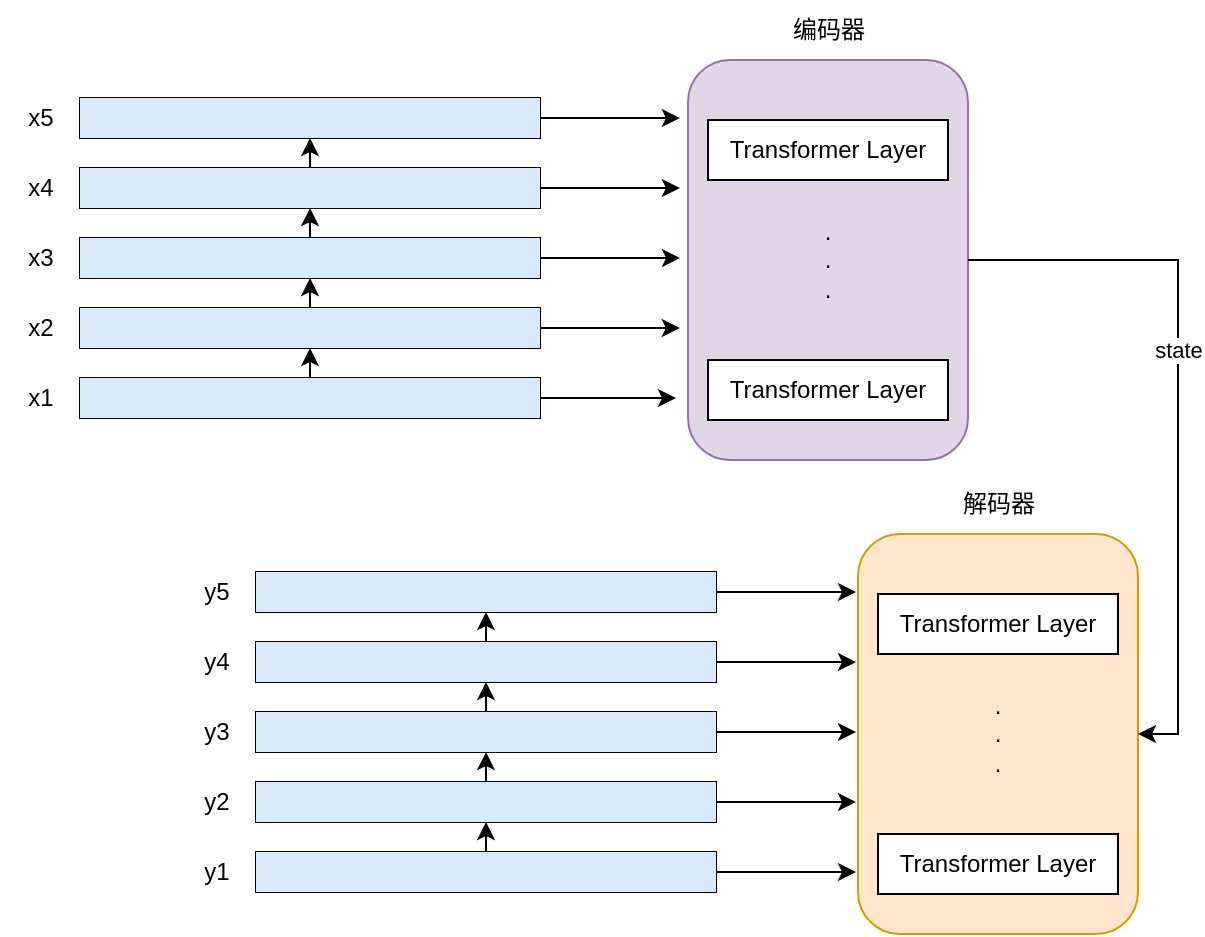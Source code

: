 <mxfile version="21.6.9" type="github">
  <diagram name="第 1 页" id="8RlSk1Tyo_QDvThtbTEH">
    <mxGraphModel dx="1379" dy="751" grid="1" gridSize="10" guides="1" tooltips="1" connect="1" arrows="1" fold="1" page="1" pageScale="1" pageWidth="827" pageHeight="1169" math="0" shadow="0">
      <root>
        <mxCell id="0" />
        <mxCell id="1" parent="0" />
        <mxCell id="6xhskzPP5MsPAM02uVho-1" value="" style="group" parent="1" vertex="1" connectable="0">
          <mxGeometry x="162" y="280" width="310" height="180" as="geometry" />
        </mxCell>
        <mxCell id="hXuhkghR_avalVpv93T1-261" value="" style="group" parent="6xhskzPP5MsPAM02uVho-1" vertex="1" connectable="0">
          <mxGeometry x="30" width="280" height="180" as="geometry" />
        </mxCell>
        <mxCell id="DDwUIjJJvKXzeer0RHnv-184" style="edgeStyle=orthogonalEdgeStyle;rounded=0;orthogonalLoop=1;jettySize=auto;html=1;exitX=1;exitY=0.5;exitDx=0;exitDy=0;" edge="1" parent="hXuhkghR_avalVpv93T1-261" source="hXuhkghR_avalVpv93T1-16">
          <mxGeometry relative="1" as="geometry">
            <mxPoint x="308" y="159" as="targetPoint" />
          </mxGeometry>
        </mxCell>
        <mxCell id="hXuhkghR_avalVpv93T1-16" value="" style="shape=table;startSize=0;container=1;collapsible=0;childLayout=tableLayout;" parent="hXuhkghR_avalVpv93T1-261" vertex="1">
          <mxGeometry x="10" y="149" width="230" height="20" as="geometry" />
        </mxCell>
        <mxCell id="hXuhkghR_avalVpv93T1-17" value="" style="shape=tableRow;horizontal=0;startSize=0;swimlaneHead=0;swimlaneBody=0;strokeColor=inherit;top=0;left=0;bottom=0;right=0;collapsible=0;dropTarget=0;fillColor=none;points=[[0,0.5],[1,0.5]];portConstraint=eastwest;" parent="hXuhkghR_avalVpv93T1-16" vertex="1">
          <mxGeometry width="230" height="20" as="geometry" />
        </mxCell>
        <mxCell id="hXuhkghR_avalVpv93T1-18" value="" style="shape=partialRectangle;html=1;whiteSpace=wrap;connectable=0;strokeColor=#6c8ebf;overflow=hidden;fillColor=#dae8fc;top=0;left=0;bottom=0;right=0;pointerEvents=1;" parent="hXuhkghR_avalVpv93T1-17" vertex="1">
          <mxGeometry width="19" height="20" as="geometry">
            <mxRectangle width="19" height="20" as="alternateBounds" />
          </mxGeometry>
        </mxCell>
        <mxCell id="hXuhkghR_avalVpv93T1-19" value="" style="shape=partialRectangle;html=1;whiteSpace=wrap;connectable=0;strokeColor=#6c8ebf;overflow=hidden;fillColor=#dae8fc;top=0;left=0;bottom=0;right=0;pointerEvents=1;" parent="hXuhkghR_avalVpv93T1-17" vertex="1">
          <mxGeometry x="19" width="19" height="20" as="geometry">
            <mxRectangle width="19" height="20" as="alternateBounds" />
          </mxGeometry>
        </mxCell>
        <mxCell id="hXuhkghR_avalVpv93T1-20" value="" style="shape=partialRectangle;html=1;whiteSpace=wrap;connectable=0;strokeColor=#6c8ebf;overflow=hidden;fillColor=#dae8fc;top=0;left=0;bottom=0;right=0;pointerEvents=1;" parent="hXuhkghR_avalVpv93T1-17" vertex="1">
          <mxGeometry x="38" width="20" height="20" as="geometry">
            <mxRectangle width="20" height="20" as="alternateBounds" />
          </mxGeometry>
        </mxCell>
        <mxCell id="hXuhkghR_avalVpv93T1-21" value="" style="shape=partialRectangle;html=1;whiteSpace=wrap;connectable=0;strokeColor=#6c8ebf;overflow=hidden;fillColor=#dae8fc;top=0;left=0;bottom=0;right=0;pointerEvents=1;" parent="hXuhkghR_avalVpv93T1-17" vertex="1">
          <mxGeometry x="58" width="19" height="20" as="geometry">
            <mxRectangle width="19" height="20" as="alternateBounds" />
          </mxGeometry>
        </mxCell>
        <mxCell id="hXuhkghR_avalVpv93T1-22" value="" style="shape=partialRectangle;html=1;whiteSpace=wrap;connectable=0;strokeColor=#6c8ebf;overflow=hidden;fillColor=#dae8fc;top=0;left=0;bottom=0;right=0;pointerEvents=1;" parent="hXuhkghR_avalVpv93T1-17" vertex="1">
          <mxGeometry x="77" width="19" height="20" as="geometry">
            <mxRectangle width="19" height="20" as="alternateBounds" />
          </mxGeometry>
        </mxCell>
        <mxCell id="hXuhkghR_avalVpv93T1-23" style="shape=partialRectangle;html=1;whiteSpace=wrap;connectable=0;strokeColor=#6c8ebf;overflow=hidden;fillColor=#dae8fc;top=0;left=0;bottom=0;right=0;pointerEvents=1;" parent="hXuhkghR_avalVpv93T1-17" vertex="1">
          <mxGeometry x="96" width="19" height="20" as="geometry">
            <mxRectangle width="19" height="20" as="alternateBounds" />
          </mxGeometry>
        </mxCell>
        <mxCell id="hXuhkghR_avalVpv93T1-24" style="shape=partialRectangle;html=1;whiteSpace=wrap;connectable=0;strokeColor=#6c8ebf;overflow=hidden;fillColor=#dae8fc;top=0;left=0;bottom=0;right=0;pointerEvents=1;" parent="hXuhkghR_avalVpv93T1-17" vertex="1">
          <mxGeometry x="115" width="18" height="20" as="geometry">
            <mxRectangle width="18" height="20" as="alternateBounds" />
          </mxGeometry>
        </mxCell>
        <mxCell id="hXuhkghR_avalVpv93T1-25" style="shape=partialRectangle;html=1;whiteSpace=wrap;connectable=0;strokeColor=#6c8ebf;overflow=hidden;fillColor=#dae8fc;top=0;left=0;bottom=0;right=0;pointerEvents=1;" parent="hXuhkghR_avalVpv93T1-17" vertex="1">
          <mxGeometry x="133" width="20" height="20" as="geometry">
            <mxRectangle width="20" height="20" as="alternateBounds" />
          </mxGeometry>
        </mxCell>
        <mxCell id="hXuhkghR_avalVpv93T1-26" style="shape=partialRectangle;html=1;whiteSpace=wrap;connectable=0;strokeColor=#6c8ebf;overflow=hidden;fillColor=#dae8fc;top=0;left=0;bottom=0;right=0;pointerEvents=1;" parent="hXuhkghR_avalVpv93T1-17" vertex="1">
          <mxGeometry x="153" width="20" height="20" as="geometry">
            <mxRectangle width="20" height="20" as="alternateBounds" />
          </mxGeometry>
        </mxCell>
        <mxCell id="hXuhkghR_avalVpv93T1-27" style="shape=partialRectangle;html=1;whiteSpace=wrap;connectable=0;strokeColor=#6c8ebf;overflow=hidden;fillColor=#dae8fc;top=0;left=0;bottom=0;right=0;pointerEvents=1;" parent="hXuhkghR_avalVpv93T1-17" vertex="1">
          <mxGeometry x="173" width="19" height="20" as="geometry">
            <mxRectangle width="19" height="20" as="alternateBounds" />
          </mxGeometry>
        </mxCell>
        <mxCell id="hXuhkghR_avalVpv93T1-28" style="shape=partialRectangle;html=1;whiteSpace=wrap;connectable=0;strokeColor=#6c8ebf;overflow=hidden;fillColor=#dae8fc;top=0;left=0;bottom=0;right=0;pointerEvents=1;" parent="hXuhkghR_avalVpv93T1-17" vertex="1">
          <mxGeometry x="192" width="19" height="20" as="geometry">
            <mxRectangle width="19" height="20" as="alternateBounds" />
          </mxGeometry>
        </mxCell>
        <mxCell id="hXuhkghR_avalVpv93T1-29" style="shape=partialRectangle;html=1;whiteSpace=wrap;connectable=0;strokeColor=#6c8ebf;overflow=hidden;fillColor=#dae8fc;top=0;left=0;bottom=0;right=0;pointerEvents=1;" parent="hXuhkghR_avalVpv93T1-17" vertex="1">
          <mxGeometry x="211" width="19" height="20" as="geometry">
            <mxRectangle width="19" height="20" as="alternateBounds" />
          </mxGeometry>
        </mxCell>
        <mxCell id="hXuhkghR_avalVpv93T1-33" value="" style="shape=table;startSize=0;container=1;collapsible=0;childLayout=tableLayout;" parent="hXuhkghR_avalVpv93T1-261" vertex="1">
          <mxGeometry x="10" y="114" width="230" height="20" as="geometry" />
        </mxCell>
        <mxCell id="hXuhkghR_avalVpv93T1-34" value="" style="shape=tableRow;horizontal=0;startSize=0;swimlaneHead=0;swimlaneBody=0;strokeColor=inherit;top=0;left=0;bottom=0;right=0;collapsible=0;dropTarget=0;fillColor=none;points=[[0,0.5],[1,0.5]];portConstraint=eastwest;" parent="hXuhkghR_avalVpv93T1-33" vertex="1">
          <mxGeometry width="230" height="20" as="geometry" />
        </mxCell>
        <mxCell id="hXuhkghR_avalVpv93T1-35" value="" style="shape=partialRectangle;html=1;whiteSpace=wrap;connectable=0;strokeColor=#6c8ebf;overflow=hidden;fillColor=#dae8fc;top=0;left=0;bottom=0;right=0;pointerEvents=1;" parent="hXuhkghR_avalVpv93T1-34" vertex="1">
          <mxGeometry width="19" height="20" as="geometry">
            <mxRectangle width="19" height="20" as="alternateBounds" />
          </mxGeometry>
        </mxCell>
        <mxCell id="hXuhkghR_avalVpv93T1-36" value="" style="shape=partialRectangle;html=1;whiteSpace=wrap;connectable=0;strokeColor=#6c8ebf;overflow=hidden;fillColor=#dae8fc;top=0;left=0;bottom=0;right=0;pointerEvents=1;" parent="hXuhkghR_avalVpv93T1-34" vertex="1">
          <mxGeometry x="19" width="19" height="20" as="geometry">
            <mxRectangle width="19" height="20" as="alternateBounds" />
          </mxGeometry>
        </mxCell>
        <mxCell id="hXuhkghR_avalVpv93T1-37" value="" style="shape=partialRectangle;html=1;whiteSpace=wrap;connectable=0;strokeColor=#6c8ebf;overflow=hidden;fillColor=#dae8fc;top=0;left=0;bottom=0;right=0;pointerEvents=1;" parent="hXuhkghR_avalVpv93T1-34" vertex="1">
          <mxGeometry x="38" width="20" height="20" as="geometry">
            <mxRectangle width="20" height="20" as="alternateBounds" />
          </mxGeometry>
        </mxCell>
        <mxCell id="hXuhkghR_avalVpv93T1-38" value="" style="shape=partialRectangle;html=1;whiteSpace=wrap;connectable=0;strokeColor=#6c8ebf;overflow=hidden;fillColor=#dae8fc;top=0;left=0;bottom=0;right=0;pointerEvents=1;" parent="hXuhkghR_avalVpv93T1-34" vertex="1">
          <mxGeometry x="58" width="19" height="20" as="geometry">
            <mxRectangle width="19" height="20" as="alternateBounds" />
          </mxGeometry>
        </mxCell>
        <mxCell id="hXuhkghR_avalVpv93T1-39" value="" style="shape=partialRectangle;html=1;whiteSpace=wrap;connectable=0;strokeColor=#6c8ebf;overflow=hidden;fillColor=#dae8fc;top=0;left=0;bottom=0;right=0;pointerEvents=1;" parent="hXuhkghR_avalVpv93T1-34" vertex="1">
          <mxGeometry x="77" width="19" height="20" as="geometry">
            <mxRectangle width="19" height="20" as="alternateBounds" />
          </mxGeometry>
        </mxCell>
        <mxCell id="hXuhkghR_avalVpv93T1-40" style="shape=partialRectangle;html=1;whiteSpace=wrap;connectable=0;strokeColor=#6c8ebf;overflow=hidden;fillColor=#dae8fc;top=0;left=0;bottom=0;right=0;pointerEvents=1;" parent="hXuhkghR_avalVpv93T1-34" vertex="1">
          <mxGeometry x="96" width="19" height="20" as="geometry">
            <mxRectangle width="19" height="20" as="alternateBounds" />
          </mxGeometry>
        </mxCell>
        <mxCell id="hXuhkghR_avalVpv93T1-41" style="shape=partialRectangle;html=1;whiteSpace=wrap;connectable=0;strokeColor=#6c8ebf;overflow=hidden;fillColor=#dae8fc;top=0;left=0;bottom=0;right=0;pointerEvents=1;" parent="hXuhkghR_avalVpv93T1-34" vertex="1">
          <mxGeometry x="115" width="18" height="20" as="geometry">
            <mxRectangle width="18" height="20" as="alternateBounds" />
          </mxGeometry>
        </mxCell>
        <mxCell id="hXuhkghR_avalVpv93T1-42" style="shape=partialRectangle;html=1;whiteSpace=wrap;connectable=0;strokeColor=#6c8ebf;overflow=hidden;fillColor=#dae8fc;top=0;left=0;bottom=0;right=0;pointerEvents=1;" parent="hXuhkghR_avalVpv93T1-34" vertex="1">
          <mxGeometry x="133" width="20" height="20" as="geometry">
            <mxRectangle width="20" height="20" as="alternateBounds" />
          </mxGeometry>
        </mxCell>
        <mxCell id="hXuhkghR_avalVpv93T1-43" style="shape=partialRectangle;html=1;whiteSpace=wrap;connectable=0;strokeColor=#6c8ebf;overflow=hidden;fillColor=#dae8fc;top=0;left=0;bottom=0;right=0;pointerEvents=1;" parent="hXuhkghR_avalVpv93T1-34" vertex="1">
          <mxGeometry x="153" width="20" height="20" as="geometry">
            <mxRectangle width="20" height="20" as="alternateBounds" />
          </mxGeometry>
        </mxCell>
        <mxCell id="hXuhkghR_avalVpv93T1-44" style="shape=partialRectangle;html=1;whiteSpace=wrap;connectable=0;strokeColor=#6c8ebf;overflow=hidden;fillColor=#dae8fc;top=0;left=0;bottom=0;right=0;pointerEvents=1;" parent="hXuhkghR_avalVpv93T1-34" vertex="1">
          <mxGeometry x="173" width="19" height="20" as="geometry">
            <mxRectangle width="19" height="20" as="alternateBounds" />
          </mxGeometry>
        </mxCell>
        <mxCell id="hXuhkghR_avalVpv93T1-45" style="shape=partialRectangle;html=1;whiteSpace=wrap;connectable=0;strokeColor=#6c8ebf;overflow=hidden;fillColor=#dae8fc;top=0;left=0;bottom=0;right=0;pointerEvents=1;" parent="hXuhkghR_avalVpv93T1-34" vertex="1">
          <mxGeometry x="192" width="19" height="20" as="geometry">
            <mxRectangle width="19" height="20" as="alternateBounds" />
          </mxGeometry>
        </mxCell>
        <mxCell id="hXuhkghR_avalVpv93T1-46" style="shape=partialRectangle;html=1;whiteSpace=wrap;connectable=0;strokeColor=#6c8ebf;overflow=hidden;fillColor=#dae8fc;top=0;left=0;bottom=0;right=0;pointerEvents=1;" parent="hXuhkghR_avalVpv93T1-34" vertex="1">
          <mxGeometry x="211" width="19" height="20" as="geometry">
            <mxRectangle width="19" height="20" as="alternateBounds" />
          </mxGeometry>
        </mxCell>
        <mxCell id="hXuhkghR_avalVpv93T1-48" style="edgeStyle=orthogonalEdgeStyle;rounded=0;orthogonalLoop=1;jettySize=auto;html=1;exitX=0.5;exitY=0;exitDx=0;exitDy=0;entryX=0.5;entryY=1;entryDx=0;entryDy=0;" parent="hXuhkghR_avalVpv93T1-261" source="hXuhkghR_avalVpv93T1-16" target="hXuhkghR_avalVpv93T1-33" edge="1">
          <mxGeometry relative="1" as="geometry" />
        </mxCell>
        <mxCell id="DDwUIjJJvKXzeer0RHnv-6" style="edgeStyle=orthogonalEdgeStyle;rounded=0;orthogonalLoop=1;jettySize=auto;html=1;exitX=1;exitY=0.5;exitDx=0;exitDy=0;" edge="1" parent="hXuhkghR_avalVpv93T1-261" source="hXuhkghR_avalVpv93T1-50">
          <mxGeometry relative="1" as="geometry">
            <mxPoint x="310" y="89" as="targetPoint" />
          </mxGeometry>
        </mxCell>
        <mxCell id="hXuhkghR_avalVpv93T1-50" value="" style="shape=table;startSize=0;container=1;collapsible=0;childLayout=tableLayout;" parent="hXuhkghR_avalVpv93T1-261" vertex="1">
          <mxGeometry x="10" y="79" width="230" height="20" as="geometry" />
        </mxCell>
        <mxCell id="hXuhkghR_avalVpv93T1-51" value="" style="shape=tableRow;horizontal=0;startSize=0;swimlaneHead=0;swimlaneBody=0;strokeColor=inherit;top=0;left=0;bottom=0;right=0;collapsible=0;dropTarget=0;fillColor=none;points=[[0,0.5],[1,0.5]];portConstraint=eastwest;" parent="hXuhkghR_avalVpv93T1-50" vertex="1">
          <mxGeometry width="230" height="20" as="geometry" />
        </mxCell>
        <mxCell id="hXuhkghR_avalVpv93T1-52" value="" style="shape=partialRectangle;html=1;whiteSpace=wrap;connectable=0;strokeColor=#6c8ebf;overflow=hidden;fillColor=#dae8fc;top=0;left=0;bottom=0;right=0;pointerEvents=1;" parent="hXuhkghR_avalVpv93T1-51" vertex="1">
          <mxGeometry width="19" height="20" as="geometry">
            <mxRectangle width="19" height="20" as="alternateBounds" />
          </mxGeometry>
        </mxCell>
        <mxCell id="hXuhkghR_avalVpv93T1-53" value="" style="shape=partialRectangle;html=1;whiteSpace=wrap;connectable=0;strokeColor=#6c8ebf;overflow=hidden;fillColor=#dae8fc;top=0;left=0;bottom=0;right=0;pointerEvents=1;" parent="hXuhkghR_avalVpv93T1-51" vertex="1">
          <mxGeometry x="19" width="19" height="20" as="geometry">
            <mxRectangle width="19" height="20" as="alternateBounds" />
          </mxGeometry>
        </mxCell>
        <mxCell id="hXuhkghR_avalVpv93T1-54" value="" style="shape=partialRectangle;html=1;whiteSpace=wrap;connectable=0;strokeColor=#6c8ebf;overflow=hidden;fillColor=#dae8fc;top=0;left=0;bottom=0;right=0;pointerEvents=1;" parent="hXuhkghR_avalVpv93T1-51" vertex="1">
          <mxGeometry x="38" width="20" height="20" as="geometry">
            <mxRectangle width="20" height="20" as="alternateBounds" />
          </mxGeometry>
        </mxCell>
        <mxCell id="hXuhkghR_avalVpv93T1-55" value="" style="shape=partialRectangle;html=1;whiteSpace=wrap;connectable=0;strokeColor=#6c8ebf;overflow=hidden;fillColor=#dae8fc;top=0;left=0;bottom=0;right=0;pointerEvents=1;" parent="hXuhkghR_avalVpv93T1-51" vertex="1">
          <mxGeometry x="58" width="19" height="20" as="geometry">
            <mxRectangle width="19" height="20" as="alternateBounds" />
          </mxGeometry>
        </mxCell>
        <mxCell id="hXuhkghR_avalVpv93T1-56" value="" style="shape=partialRectangle;html=1;whiteSpace=wrap;connectable=0;strokeColor=#6c8ebf;overflow=hidden;fillColor=#dae8fc;top=0;left=0;bottom=0;right=0;pointerEvents=1;" parent="hXuhkghR_avalVpv93T1-51" vertex="1">
          <mxGeometry x="77" width="19" height="20" as="geometry">
            <mxRectangle width="19" height="20" as="alternateBounds" />
          </mxGeometry>
        </mxCell>
        <mxCell id="hXuhkghR_avalVpv93T1-57" style="shape=partialRectangle;html=1;whiteSpace=wrap;connectable=0;strokeColor=#6c8ebf;overflow=hidden;fillColor=#dae8fc;top=0;left=0;bottom=0;right=0;pointerEvents=1;" parent="hXuhkghR_avalVpv93T1-51" vertex="1">
          <mxGeometry x="96" width="19" height="20" as="geometry">
            <mxRectangle width="19" height="20" as="alternateBounds" />
          </mxGeometry>
        </mxCell>
        <mxCell id="hXuhkghR_avalVpv93T1-58" style="shape=partialRectangle;html=1;whiteSpace=wrap;connectable=0;strokeColor=#6c8ebf;overflow=hidden;fillColor=#dae8fc;top=0;left=0;bottom=0;right=0;pointerEvents=1;" parent="hXuhkghR_avalVpv93T1-51" vertex="1">
          <mxGeometry x="115" width="18" height="20" as="geometry">
            <mxRectangle width="18" height="20" as="alternateBounds" />
          </mxGeometry>
        </mxCell>
        <mxCell id="hXuhkghR_avalVpv93T1-59" style="shape=partialRectangle;html=1;whiteSpace=wrap;connectable=0;strokeColor=#6c8ebf;overflow=hidden;fillColor=#dae8fc;top=0;left=0;bottom=0;right=0;pointerEvents=1;" parent="hXuhkghR_avalVpv93T1-51" vertex="1">
          <mxGeometry x="133" width="20" height="20" as="geometry">
            <mxRectangle width="20" height="20" as="alternateBounds" />
          </mxGeometry>
        </mxCell>
        <mxCell id="hXuhkghR_avalVpv93T1-60" style="shape=partialRectangle;html=1;whiteSpace=wrap;connectable=0;strokeColor=#6c8ebf;overflow=hidden;fillColor=#dae8fc;top=0;left=0;bottom=0;right=0;pointerEvents=1;" parent="hXuhkghR_avalVpv93T1-51" vertex="1">
          <mxGeometry x="153" width="20" height="20" as="geometry">
            <mxRectangle width="20" height="20" as="alternateBounds" />
          </mxGeometry>
        </mxCell>
        <mxCell id="hXuhkghR_avalVpv93T1-61" style="shape=partialRectangle;html=1;whiteSpace=wrap;connectable=0;strokeColor=#6c8ebf;overflow=hidden;fillColor=#dae8fc;top=0;left=0;bottom=0;right=0;pointerEvents=1;" parent="hXuhkghR_avalVpv93T1-51" vertex="1">
          <mxGeometry x="173" width="19" height="20" as="geometry">
            <mxRectangle width="19" height="20" as="alternateBounds" />
          </mxGeometry>
        </mxCell>
        <mxCell id="hXuhkghR_avalVpv93T1-62" style="shape=partialRectangle;html=1;whiteSpace=wrap;connectable=0;strokeColor=#6c8ebf;overflow=hidden;fillColor=#dae8fc;top=0;left=0;bottom=0;right=0;pointerEvents=1;" parent="hXuhkghR_avalVpv93T1-51" vertex="1">
          <mxGeometry x="192" width="19" height="20" as="geometry">
            <mxRectangle width="19" height="20" as="alternateBounds" />
          </mxGeometry>
        </mxCell>
        <mxCell id="hXuhkghR_avalVpv93T1-63" style="shape=partialRectangle;html=1;whiteSpace=wrap;connectable=0;strokeColor=#6c8ebf;overflow=hidden;fillColor=#dae8fc;top=0;left=0;bottom=0;right=0;pointerEvents=1;" parent="hXuhkghR_avalVpv93T1-51" vertex="1">
          <mxGeometry x="211" width="19" height="20" as="geometry">
            <mxRectangle width="19" height="20" as="alternateBounds" />
          </mxGeometry>
        </mxCell>
        <mxCell id="hXuhkghR_avalVpv93T1-80" style="edgeStyle=orthogonalEdgeStyle;rounded=0;orthogonalLoop=1;jettySize=auto;html=1;exitX=0.5;exitY=0;exitDx=0;exitDy=0;entryX=0.5;entryY=1;entryDx=0;entryDy=0;" parent="hXuhkghR_avalVpv93T1-261" source="hXuhkghR_avalVpv93T1-33" target="hXuhkghR_avalVpv93T1-50" edge="1">
          <mxGeometry relative="1" as="geometry" />
        </mxCell>
        <mxCell id="hXuhkghR_avalVpv93T1-65" value="" style="shape=table;startSize=0;container=1;collapsible=0;childLayout=tableLayout;" parent="hXuhkghR_avalVpv93T1-261" vertex="1">
          <mxGeometry x="10" y="44" width="230" height="20" as="geometry" />
        </mxCell>
        <mxCell id="hXuhkghR_avalVpv93T1-66" value="" style="shape=tableRow;horizontal=0;startSize=0;swimlaneHead=0;swimlaneBody=0;strokeColor=inherit;top=0;left=0;bottom=0;right=0;collapsible=0;dropTarget=0;fillColor=none;points=[[0,0.5],[1,0.5]];portConstraint=eastwest;" parent="hXuhkghR_avalVpv93T1-65" vertex="1">
          <mxGeometry width="230" height="20" as="geometry" />
        </mxCell>
        <mxCell id="hXuhkghR_avalVpv93T1-67" value="" style="shape=partialRectangle;html=1;whiteSpace=wrap;connectable=0;strokeColor=#6c8ebf;overflow=hidden;fillColor=#dae8fc;top=0;left=0;bottom=0;right=0;pointerEvents=1;" parent="hXuhkghR_avalVpv93T1-66" vertex="1">
          <mxGeometry width="19" height="20" as="geometry">
            <mxRectangle width="19" height="20" as="alternateBounds" />
          </mxGeometry>
        </mxCell>
        <mxCell id="hXuhkghR_avalVpv93T1-68" value="" style="shape=partialRectangle;html=1;whiteSpace=wrap;connectable=0;strokeColor=#6c8ebf;overflow=hidden;fillColor=#dae8fc;top=0;left=0;bottom=0;right=0;pointerEvents=1;" parent="hXuhkghR_avalVpv93T1-66" vertex="1">
          <mxGeometry x="19" width="19" height="20" as="geometry">
            <mxRectangle width="19" height="20" as="alternateBounds" />
          </mxGeometry>
        </mxCell>
        <mxCell id="hXuhkghR_avalVpv93T1-69" value="" style="shape=partialRectangle;html=1;whiteSpace=wrap;connectable=0;strokeColor=#6c8ebf;overflow=hidden;fillColor=#dae8fc;top=0;left=0;bottom=0;right=0;pointerEvents=1;" parent="hXuhkghR_avalVpv93T1-66" vertex="1">
          <mxGeometry x="38" width="20" height="20" as="geometry">
            <mxRectangle width="20" height="20" as="alternateBounds" />
          </mxGeometry>
        </mxCell>
        <mxCell id="hXuhkghR_avalVpv93T1-70" value="" style="shape=partialRectangle;html=1;whiteSpace=wrap;connectable=0;strokeColor=#6c8ebf;overflow=hidden;fillColor=#dae8fc;top=0;left=0;bottom=0;right=0;pointerEvents=1;" parent="hXuhkghR_avalVpv93T1-66" vertex="1">
          <mxGeometry x="58" width="19" height="20" as="geometry">
            <mxRectangle width="19" height="20" as="alternateBounds" />
          </mxGeometry>
        </mxCell>
        <mxCell id="hXuhkghR_avalVpv93T1-71" value="" style="shape=partialRectangle;html=1;whiteSpace=wrap;connectable=0;strokeColor=#6c8ebf;overflow=hidden;fillColor=#dae8fc;top=0;left=0;bottom=0;right=0;pointerEvents=1;" parent="hXuhkghR_avalVpv93T1-66" vertex="1">
          <mxGeometry x="77" width="19" height="20" as="geometry">
            <mxRectangle width="19" height="20" as="alternateBounds" />
          </mxGeometry>
        </mxCell>
        <mxCell id="hXuhkghR_avalVpv93T1-72" style="shape=partialRectangle;html=1;whiteSpace=wrap;connectable=0;strokeColor=#6c8ebf;overflow=hidden;fillColor=#dae8fc;top=0;left=0;bottom=0;right=0;pointerEvents=1;" parent="hXuhkghR_avalVpv93T1-66" vertex="1">
          <mxGeometry x="96" width="19" height="20" as="geometry">
            <mxRectangle width="19" height="20" as="alternateBounds" />
          </mxGeometry>
        </mxCell>
        <mxCell id="hXuhkghR_avalVpv93T1-73" style="shape=partialRectangle;html=1;whiteSpace=wrap;connectable=0;strokeColor=#6c8ebf;overflow=hidden;fillColor=#dae8fc;top=0;left=0;bottom=0;right=0;pointerEvents=1;" parent="hXuhkghR_avalVpv93T1-66" vertex="1">
          <mxGeometry x="115" width="18" height="20" as="geometry">
            <mxRectangle width="18" height="20" as="alternateBounds" />
          </mxGeometry>
        </mxCell>
        <mxCell id="hXuhkghR_avalVpv93T1-74" style="shape=partialRectangle;html=1;whiteSpace=wrap;connectable=0;strokeColor=#6c8ebf;overflow=hidden;fillColor=#dae8fc;top=0;left=0;bottom=0;right=0;pointerEvents=1;" parent="hXuhkghR_avalVpv93T1-66" vertex="1">
          <mxGeometry x="133" width="20" height="20" as="geometry">
            <mxRectangle width="20" height="20" as="alternateBounds" />
          </mxGeometry>
        </mxCell>
        <mxCell id="hXuhkghR_avalVpv93T1-75" style="shape=partialRectangle;html=1;whiteSpace=wrap;connectable=0;strokeColor=#6c8ebf;overflow=hidden;fillColor=#dae8fc;top=0;left=0;bottom=0;right=0;pointerEvents=1;" parent="hXuhkghR_avalVpv93T1-66" vertex="1">
          <mxGeometry x="153" width="20" height="20" as="geometry">
            <mxRectangle width="20" height="20" as="alternateBounds" />
          </mxGeometry>
        </mxCell>
        <mxCell id="hXuhkghR_avalVpv93T1-76" style="shape=partialRectangle;html=1;whiteSpace=wrap;connectable=0;strokeColor=#6c8ebf;overflow=hidden;fillColor=#dae8fc;top=0;left=0;bottom=0;right=0;pointerEvents=1;" parent="hXuhkghR_avalVpv93T1-66" vertex="1">
          <mxGeometry x="173" width="19" height="20" as="geometry">
            <mxRectangle width="19" height="20" as="alternateBounds" />
          </mxGeometry>
        </mxCell>
        <mxCell id="hXuhkghR_avalVpv93T1-77" style="shape=partialRectangle;html=1;whiteSpace=wrap;connectable=0;strokeColor=#6c8ebf;overflow=hidden;fillColor=#dae8fc;top=0;left=0;bottom=0;right=0;pointerEvents=1;" parent="hXuhkghR_avalVpv93T1-66" vertex="1">
          <mxGeometry x="192" width="19" height="20" as="geometry">
            <mxRectangle width="19" height="20" as="alternateBounds" />
          </mxGeometry>
        </mxCell>
        <mxCell id="hXuhkghR_avalVpv93T1-78" style="shape=partialRectangle;html=1;whiteSpace=wrap;connectable=0;strokeColor=#6c8ebf;overflow=hidden;fillColor=#dae8fc;top=0;left=0;bottom=0;right=0;pointerEvents=1;" parent="hXuhkghR_avalVpv93T1-66" vertex="1">
          <mxGeometry x="211" width="19" height="20" as="geometry">
            <mxRectangle width="19" height="20" as="alternateBounds" />
          </mxGeometry>
        </mxCell>
        <mxCell id="hXuhkghR_avalVpv93T1-49" style="edgeStyle=orthogonalEdgeStyle;rounded=0;orthogonalLoop=1;jettySize=auto;html=1;exitX=0.5;exitY=0;exitDx=0;exitDy=0;entryX=0.5;entryY=1;entryDx=0;entryDy=0;" parent="hXuhkghR_avalVpv93T1-261" source="hXuhkghR_avalVpv93T1-50" target="hXuhkghR_avalVpv93T1-65" edge="1">
          <mxGeometry relative="1" as="geometry" />
        </mxCell>
        <mxCell id="hXuhkghR_avalVpv93T1-81" value="" style="shape=table;startSize=0;container=1;collapsible=0;childLayout=tableLayout;" parent="hXuhkghR_avalVpv93T1-261" vertex="1">
          <mxGeometry x="10" y="9" width="230" height="20" as="geometry" />
        </mxCell>
        <mxCell id="hXuhkghR_avalVpv93T1-82" value="" style="shape=tableRow;horizontal=0;startSize=0;swimlaneHead=0;swimlaneBody=0;strokeColor=inherit;top=0;left=0;bottom=0;right=0;collapsible=0;dropTarget=0;fillColor=none;points=[[0,0.5],[1,0.5]];portConstraint=eastwest;" parent="hXuhkghR_avalVpv93T1-81" vertex="1">
          <mxGeometry width="230" height="20" as="geometry" />
        </mxCell>
        <mxCell id="hXuhkghR_avalVpv93T1-83" value="" style="shape=partialRectangle;html=1;whiteSpace=wrap;connectable=0;strokeColor=#6c8ebf;overflow=hidden;fillColor=#dae8fc;top=0;left=0;bottom=0;right=0;pointerEvents=1;" parent="hXuhkghR_avalVpv93T1-82" vertex="1">
          <mxGeometry width="19" height="20" as="geometry">
            <mxRectangle width="19" height="20" as="alternateBounds" />
          </mxGeometry>
        </mxCell>
        <mxCell id="hXuhkghR_avalVpv93T1-84" value="" style="shape=partialRectangle;html=1;whiteSpace=wrap;connectable=0;strokeColor=#6c8ebf;overflow=hidden;fillColor=#dae8fc;top=0;left=0;bottom=0;right=0;pointerEvents=1;" parent="hXuhkghR_avalVpv93T1-82" vertex="1">
          <mxGeometry x="19" width="19" height="20" as="geometry">
            <mxRectangle width="19" height="20" as="alternateBounds" />
          </mxGeometry>
        </mxCell>
        <mxCell id="hXuhkghR_avalVpv93T1-85" value="" style="shape=partialRectangle;html=1;whiteSpace=wrap;connectable=0;strokeColor=#6c8ebf;overflow=hidden;fillColor=#dae8fc;top=0;left=0;bottom=0;right=0;pointerEvents=1;" parent="hXuhkghR_avalVpv93T1-82" vertex="1">
          <mxGeometry x="38" width="20" height="20" as="geometry">
            <mxRectangle width="20" height="20" as="alternateBounds" />
          </mxGeometry>
        </mxCell>
        <mxCell id="hXuhkghR_avalVpv93T1-86" value="" style="shape=partialRectangle;html=1;whiteSpace=wrap;connectable=0;strokeColor=#6c8ebf;overflow=hidden;fillColor=#dae8fc;top=0;left=0;bottom=0;right=0;pointerEvents=1;" parent="hXuhkghR_avalVpv93T1-82" vertex="1">
          <mxGeometry x="58" width="19" height="20" as="geometry">
            <mxRectangle width="19" height="20" as="alternateBounds" />
          </mxGeometry>
        </mxCell>
        <mxCell id="hXuhkghR_avalVpv93T1-87" value="" style="shape=partialRectangle;html=1;whiteSpace=wrap;connectable=0;strokeColor=#6c8ebf;overflow=hidden;fillColor=#dae8fc;top=0;left=0;bottom=0;right=0;pointerEvents=1;" parent="hXuhkghR_avalVpv93T1-82" vertex="1">
          <mxGeometry x="77" width="19" height="20" as="geometry">
            <mxRectangle width="19" height="20" as="alternateBounds" />
          </mxGeometry>
        </mxCell>
        <mxCell id="hXuhkghR_avalVpv93T1-88" style="shape=partialRectangle;html=1;whiteSpace=wrap;connectable=0;strokeColor=#6c8ebf;overflow=hidden;fillColor=#dae8fc;top=0;left=0;bottom=0;right=0;pointerEvents=1;" parent="hXuhkghR_avalVpv93T1-82" vertex="1">
          <mxGeometry x="96" width="19" height="20" as="geometry">
            <mxRectangle width="19" height="20" as="alternateBounds" />
          </mxGeometry>
        </mxCell>
        <mxCell id="hXuhkghR_avalVpv93T1-89" style="shape=partialRectangle;html=1;whiteSpace=wrap;connectable=0;strokeColor=#6c8ebf;overflow=hidden;fillColor=#dae8fc;top=0;left=0;bottom=0;right=0;pointerEvents=1;" parent="hXuhkghR_avalVpv93T1-82" vertex="1">
          <mxGeometry x="115" width="18" height="20" as="geometry">
            <mxRectangle width="18" height="20" as="alternateBounds" />
          </mxGeometry>
        </mxCell>
        <mxCell id="hXuhkghR_avalVpv93T1-90" style="shape=partialRectangle;html=1;whiteSpace=wrap;connectable=0;strokeColor=#6c8ebf;overflow=hidden;fillColor=#dae8fc;top=0;left=0;bottom=0;right=0;pointerEvents=1;" parent="hXuhkghR_avalVpv93T1-82" vertex="1">
          <mxGeometry x="133" width="20" height="20" as="geometry">
            <mxRectangle width="20" height="20" as="alternateBounds" />
          </mxGeometry>
        </mxCell>
        <mxCell id="hXuhkghR_avalVpv93T1-91" style="shape=partialRectangle;html=1;whiteSpace=wrap;connectable=0;strokeColor=#6c8ebf;overflow=hidden;fillColor=#dae8fc;top=0;left=0;bottom=0;right=0;pointerEvents=1;" parent="hXuhkghR_avalVpv93T1-82" vertex="1">
          <mxGeometry x="153" width="20" height="20" as="geometry">
            <mxRectangle width="20" height="20" as="alternateBounds" />
          </mxGeometry>
        </mxCell>
        <mxCell id="hXuhkghR_avalVpv93T1-92" style="shape=partialRectangle;html=1;whiteSpace=wrap;connectable=0;strokeColor=#6c8ebf;overflow=hidden;fillColor=#dae8fc;top=0;left=0;bottom=0;right=0;pointerEvents=1;" parent="hXuhkghR_avalVpv93T1-82" vertex="1">
          <mxGeometry x="173" width="19" height="20" as="geometry">
            <mxRectangle width="19" height="20" as="alternateBounds" />
          </mxGeometry>
        </mxCell>
        <mxCell id="hXuhkghR_avalVpv93T1-93" style="shape=partialRectangle;html=1;whiteSpace=wrap;connectable=0;strokeColor=#6c8ebf;overflow=hidden;fillColor=#dae8fc;top=0;left=0;bottom=0;right=0;pointerEvents=1;" parent="hXuhkghR_avalVpv93T1-82" vertex="1">
          <mxGeometry x="192" width="19" height="20" as="geometry">
            <mxRectangle width="19" height="20" as="alternateBounds" />
          </mxGeometry>
        </mxCell>
        <mxCell id="hXuhkghR_avalVpv93T1-94" style="shape=partialRectangle;html=1;whiteSpace=wrap;connectable=0;strokeColor=#6c8ebf;overflow=hidden;fillColor=#dae8fc;top=0;left=0;bottom=0;right=0;pointerEvents=1;" parent="hXuhkghR_avalVpv93T1-82" vertex="1">
          <mxGeometry x="211" width="19" height="20" as="geometry">
            <mxRectangle width="19" height="20" as="alternateBounds" />
          </mxGeometry>
        </mxCell>
        <mxCell id="hXuhkghR_avalVpv93T1-95" style="edgeStyle=orthogonalEdgeStyle;rounded=0;orthogonalLoop=1;jettySize=auto;html=1;exitX=0.5;exitY=0;exitDx=0;exitDy=0;entryX=0.5;entryY=1;entryDx=0;entryDy=0;" parent="hXuhkghR_avalVpv93T1-261" source="hXuhkghR_avalVpv93T1-65" target="hXuhkghR_avalVpv93T1-81" edge="1">
          <mxGeometry relative="1" as="geometry" />
        </mxCell>
        <mxCell id="hXuhkghR_avalVpv93T1-96" value="x5" style="text;html=1;align=center;verticalAlign=middle;resizable=0;points=[];autosize=1;strokeColor=none;fillColor=none;" parent="6xhskzPP5MsPAM02uVho-1" vertex="1">
          <mxGeometry y="4" width="40" height="30" as="geometry" />
        </mxCell>
        <mxCell id="hXuhkghR_avalVpv93T1-79" value="x4" style="text;html=1;align=center;verticalAlign=middle;resizable=0;points=[];autosize=1;strokeColor=none;fillColor=none;" parent="6xhskzPP5MsPAM02uVho-1" vertex="1">
          <mxGeometry y="39" width="40" height="30" as="geometry" />
        </mxCell>
        <mxCell id="hXuhkghR_avalVpv93T1-64" value="x3" style="text;html=1;align=center;verticalAlign=middle;resizable=0;points=[];autosize=1;strokeColor=none;fillColor=none;" parent="6xhskzPP5MsPAM02uVho-1" vertex="1">
          <mxGeometry y="74" width="40" height="30" as="geometry" />
        </mxCell>
        <mxCell id="hXuhkghR_avalVpv93T1-47" value="x2" style="text;html=1;align=center;verticalAlign=middle;resizable=0;points=[];autosize=1;strokeColor=none;fillColor=none;" parent="6xhskzPP5MsPAM02uVho-1" vertex="1">
          <mxGeometry y="109" width="40" height="30" as="geometry" />
        </mxCell>
        <mxCell id="hXuhkghR_avalVpv93T1-32" value="x1" style="text;html=1;align=center;verticalAlign=middle;resizable=0;points=[];autosize=1;strokeColor=none;fillColor=none;" parent="6xhskzPP5MsPAM02uVho-1" vertex="1">
          <mxGeometry y="144" width="40" height="30" as="geometry" />
        </mxCell>
        <mxCell id="DDwUIjJJvKXzeer0RHnv-3" value="" style="group" vertex="1" connectable="0" parent="1">
          <mxGeometry x="506" y="240" width="140" height="230" as="geometry" />
        </mxCell>
        <mxCell id="6xhskzPP5MsPAM02uVho-2" value=".&lt;br&gt;.&lt;br&gt;." style="rounded=1;whiteSpace=wrap;html=1;fillColor=#e1d5e7;strokeColor=#9673a6;" parent="DDwUIjJJvKXzeer0RHnv-3" vertex="1">
          <mxGeometry y="30" width="140" height="200" as="geometry" />
        </mxCell>
        <mxCell id="6xhskzPP5MsPAM02uVho-3" value="Transformer Layer" style="rounded=0;whiteSpace=wrap;html=1;" parent="DDwUIjJJvKXzeer0RHnv-3" vertex="1">
          <mxGeometry x="10" y="60" width="120" height="30" as="geometry" />
        </mxCell>
        <mxCell id="6xhskzPP5MsPAM02uVho-5" value="Transformer Layer" style="rounded=0;whiteSpace=wrap;html=1;" parent="DDwUIjJJvKXzeer0RHnv-3" vertex="1">
          <mxGeometry x="10" y="180" width="120" height="30" as="geometry" />
        </mxCell>
        <mxCell id="6xhskzPP5MsPAM02uVho-6" value="编码器" style="text;html=1;align=center;verticalAlign=middle;resizable=0;points=[];autosize=1;strokeColor=none;fillColor=none;" parent="DDwUIjJJvKXzeer0RHnv-3" vertex="1">
          <mxGeometry x="40" width="60" height="30" as="geometry" />
        </mxCell>
        <mxCell id="DDwUIjJJvKXzeer0RHnv-4" style="edgeStyle=orthogonalEdgeStyle;rounded=0;orthogonalLoop=1;jettySize=auto;html=1;exitX=1;exitY=0.5;exitDx=0;exitDy=0;entryX=-0.029;entryY=0.145;entryDx=0;entryDy=0;entryPerimeter=0;" edge="1" parent="1" source="hXuhkghR_avalVpv93T1-82" target="6xhskzPP5MsPAM02uVho-2">
          <mxGeometry relative="1" as="geometry" />
        </mxCell>
        <mxCell id="DDwUIjJJvKXzeer0RHnv-5" style="edgeStyle=orthogonalEdgeStyle;rounded=0;orthogonalLoop=1;jettySize=auto;html=1;exitX=1;exitY=0.5;exitDx=0;exitDy=0;entryX=-0.029;entryY=0.32;entryDx=0;entryDy=0;entryPerimeter=0;" edge="1" parent="1" source="hXuhkghR_avalVpv93T1-66" target="6xhskzPP5MsPAM02uVho-2">
          <mxGeometry relative="1" as="geometry" />
        </mxCell>
        <mxCell id="DDwUIjJJvKXzeer0RHnv-7" style="edgeStyle=orthogonalEdgeStyle;rounded=0;orthogonalLoop=1;jettySize=auto;html=1;exitX=1;exitY=0.5;exitDx=0;exitDy=0;entryX=-0.029;entryY=0.67;entryDx=0;entryDy=0;entryPerimeter=0;" edge="1" parent="1" source="hXuhkghR_avalVpv93T1-34" target="6xhskzPP5MsPAM02uVho-2">
          <mxGeometry relative="1" as="geometry" />
        </mxCell>
        <mxCell id="DDwUIjJJvKXzeer0RHnv-9" value="" style="group" vertex="1" connectable="0" parent="1">
          <mxGeometry x="591" y="477" width="140" height="230" as="geometry" />
        </mxCell>
        <mxCell id="6xhskzPP5MsPAM02uVho-7" value=".&lt;br&gt;.&lt;br&gt;." style="rounded=1;whiteSpace=wrap;html=1;fillColor=#ffe6cc;strokeColor=#d79b00;" parent="DDwUIjJJvKXzeer0RHnv-9" vertex="1">
          <mxGeometry y="30" width="140" height="200" as="geometry" />
        </mxCell>
        <mxCell id="6xhskzPP5MsPAM02uVho-8" value="Transformer Layer" style="rounded=0;whiteSpace=wrap;html=1;" parent="DDwUIjJJvKXzeer0RHnv-9" vertex="1">
          <mxGeometry x="10" y="60" width="120" height="30" as="geometry" />
        </mxCell>
        <mxCell id="6xhskzPP5MsPAM02uVho-9" value="Transformer Layer" style="rounded=0;whiteSpace=wrap;html=1;" parent="DDwUIjJJvKXzeer0RHnv-9" vertex="1">
          <mxGeometry x="10" y="180" width="120" height="30" as="geometry" />
        </mxCell>
        <mxCell id="6xhskzPP5MsPAM02uVho-10" value="解码器" style="text;html=1;align=center;verticalAlign=middle;resizable=0;points=[];autosize=1;strokeColor=none;fillColor=none;" parent="DDwUIjJJvKXzeer0RHnv-9" vertex="1">
          <mxGeometry x="40" width="60" height="30" as="geometry" />
        </mxCell>
        <mxCell id="DDwUIjJJvKXzeer0RHnv-10" style="edgeStyle=orthogonalEdgeStyle;rounded=0;orthogonalLoop=1;jettySize=auto;html=1;exitX=1;exitY=0.5;exitDx=0;exitDy=0;entryX=1;entryY=0.5;entryDx=0;entryDy=0;" edge="1" parent="1" source="6xhskzPP5MsPAM02uVho-2" target="6xhskzPP5MsPAM02uVho-7">
          <mxGeometry relative="1" as="geometry" />
        </mxCell>
        <mxCell id="DDwUIjJJvKXzeer0RHnv-11" value="state" style="edgeLabel;html=1;align=center;verticalAlign=middle;resizable=0;points=[];" vertex="1" connectable="0" parent="DDwUIjJJvKXzeer0RHnv-10">
          <mxGeometry x="-0.17" relative="1" as="geometry">
            <mxPoint as="offset" />
          </mxGeometry>
        </mxCell>
        <mxCell id="DDwUIjJJvKXzeer0RHnv-98" value="" style="group" vertex="1" connectable="0" parent="1">
          <mxGeometry x="250" y="517" width="310" height="180" as="geometry" />
        </mxCell>
        <mxCell id="DDwUIjJJvKXzeer0RHnv-99" value="" style="group" vertex="1" connectable="0" parent="DDwUIjJJvKXzeer0RHnv-98">
          <mxGeometry x="30" width="280" height="180" as="geometry" />
        </mxCell>
        <mxCell id="DDwUIjJJvKXzeer0RHnv-100" value="" style="shape=table;startSize=0;container=1;collapsible=0;childLayout=tableLayout;" vertex="1" parent="DDwUIjJJvKXzeer0RHnv-99">
          <mxGeometry x="10" y="149" width="230" height="20" as="geometry" />
        </mxCell>
        <mxCell id="DDwUIjJJvKXzeer0RHnv-101" value="" style="shape=tableRow;horizontal=0;startSize=0;swimlaneHead=0;swimlaneBody=0;strokeColor=inherit;top=0;left=0;bottom=0;right=0;collapsible=0;dropTarget=0;fillColor=none;points=[[0,0.5],[1,0.5]];portConstraint=eastwest;" vertex="1" parent="DDwUIjJJvKXzeer0RHnv-100">
          <mxGeometry width="230" height="20" as="geometry" />
        </mxCell>
        <mxCell id="DDwUIjJJvKXzeer0RHnv-102" value="" style="shape=partialRectangle;html=1;whiteSpace=wrap;connectable=0;strokeColor=#6c8ebf;overflow=hidden;fillColor=#dae8fc;top=0;left=0;bottom=0;right=0;pointerEvents=1;" vertex="1" parent="DDwUIjJJvKXzeer0RHnv-101">
          <mxGeometry width="19" height="20" as="geometry">
            <mxRectangle width="19" height="20" as="alternateBounds" />
          </mxGeometry>
        </mxCell>
        <mxCell id="DDwUIjJJvKXzeer0RHnv-103" value="" style="shape=partialRectangle;html=1;whiteSpace=wrap;connectable=0;strokeColor=#6c8ebf;overflow=hidden;fillColor=#dae8fc;top=0;left=0;bottom=0;right=0;pointerEvents=1;" vertex="1" parent="DDwUIjJJvKXzeer0RHnv-101">
          <mxGeometry x="19" width="19" height="20" as="geometry">
            <mxRectangle width="19" height="20" as="alternateBounds" />
          </mxGeometry>
        </mxCell>
        <mxCell id="DDwUIjJJvKXzeer0RHnv-104" value="" style="shape=partialRectangle;html=1;whiteSpace=wrap;connectable=0;strokeColor=#6c8ebf;overflow=hidden;fillColor=#dae8fc;top=0;left=0;bottom=0;right=0;pointerEvents=1;" vertex="1" parent="DDwUIjJJvKXzeer0RHnv-101">
          <mxGeometry x="38" width="20" height="20" as="geometry">
            <mxRectangle width="20" height="20" as="alternateBounds" />
          </mxGeometry>
        </mxCell>
        <mxCell id="DDwUIjJJvKXzeer0RHnv-105" value="" style="shape=partialRectangle;html=1;whiteSpace=wrap;connectable=0;strokeColor=#6c8ebf;overflow=hidden;fillColor=#dae8fc;top=0;left=0;bottom=0;right=0;pointerEvents=1;" vertex="1" parent="DDwUIjJJvKXzeer0RHnv-101">
          <mxGeometry x="58" width="19" height="20" as="geometry">
            <mxRectangle width="19" height="20" as="alternateBounds" />
          </mxGeometry>
        </mxCell>
        <mxCell id="DDwUIjJJvKXzeer0RHnv-106" value="" style="shape=partialRectangle;html=1;whiteSpace=wrap;connectable=0;strokeColor=#6c8ebf;overflow=hidden;fillColor=#dae8fc;top=0;left=0;bottom=0;right=0;pointerEvents=1;" vertex="1" parent="DDwUIjJJvKXzeer0RHnv-101">
          <mxGeometry x="77" width="19" height="20" as="geometry">
            <mxRectangle width="19" height="20" as="alternateBounds" />
          </mxGeometry>
        </mxCell>
        <mxCell id="DDwUIjJJvKXzeer0RHnv-107" style="shape=partialRectangle;html=1;whiteSpace=wrap;connectable=0;strokeColor=#6c8ebf;overflow=hidden;fillColor=#dae8fc;top=0;left=0;bottom=0;right=0;pointerEvents=1;" vertex="1" parent="DDwUIjJJvKXzeer0RHnv-101">
          <mxGeometry x="96" width="19" height="20" as="geometry">
            <mxRectangle width="19" height="20" as="alternateBounds" />
          </mxGeometry>
        </mxCell>
        <mxCell id="DDwUIjJJvKXzeer0RHnv-108" style="shape=partialRectangle;html=1;whiteSpace=wrap;connectable=0;strokeColor=#6c8ebf;overflow=hidden;fillColor=#dae8fc;top=0;left=0;bottom=0;right=0;pointerEvents=1;" vertex="1" parent="DDwUIjJJvKXzeer0RHnv-101">
          <mxGeometry x="115" width="18" height="20" as="geometry">
            <mxRectangle width="18" height="20" as="alternateBounds" />
          </mxGeometry>
        </mxCell>
        <mxCell id="DDwUIjJJvKXzeer0RHnv-109" style="shape=partialRectangle;html=1;whiteSpace=wrap;connectable=0;strokeColor=#6c8ebf;overflow=hidden;fillColor=#dae8fc;top=0;left=0;bottom=0;right=0;pointerEvents=1;" vertex="1" parent="DDwUIjJJvKXzeer0RHnv-101">
          <mxGeometry x="133" width="20" height="20" as="geometry">
            <mxRectangle width="20" height="20" as="alternateBounds" />
          </mxGeometry>
        </mxCell>
        <mxCell id="DDwUIjJJvKXzeer0RHnv-110" style="shape=partialRectangle;html=1;whiteSpace=wrap;connectable=0;strokeColor=#6c8ebf;overflow=hidden;fillColor=#dae8fc;top=0;left=0;bottom=0;right=0;pointerEvents=1;" vertex="1" parent="DDwUIjJJvKXzeer0RHnv-101">
          <mxGeometry x="153" width="20" height="20" as="geometry">
            <mxRectangle width="20" height="20" as="alternateBounds" />
          </mxGeometry>
        </mxCell>
        <mxCell id="DDwUIjJJvKXzeer0RHnv-111" style="shape=partialRectangle;html=1;whiteSpace=wrap;connectable=0;strokeColor=#6c8ebf;overflow=hidden;fillColor=#dae8fc;top=0;left=0;bottom=0;right=0;pointerEvents=1;" vertex="1" parent="DDwUIjJJvKXzeer0RHnv-101">
          <mxGeometry x="173" width="19" height="20" as="geometry">
            <mxRectangle width="19" height="20" as="alternateBounds" />
          </mxGeometry>
        </mxCell>
        <mxCell id="DDwUIjJJvKXzeer0RHnv-112" style="shape=partialRectangle;html=1;whiteSpace=wrap;connectable=0;strokeColor=#6c8ebf;overflow=hidden;fillColor=#dae8fc;top=0;left=0;bottom=0;right=0;pointerEvents=1;" vertex="1" parent="DDwUIjJJvKXzeer0RHnv-101">
          <mxGeometry x="192" width="19" height="20" as="geometry">
            <mxRectangle width="19" height="20" as="alternateBounds" />
          </mxGeometry>
        </mxCell>
        <mxCell id="DDwUIjJJvKXzeer0RHnv-113" style="shape=partialRectangle;html=1;whiteSpace=wrap;connectable=0;strokeColor=#6c8ebf;overflow=hidden;fillColor=#dae8fc;top=0;left=0;bottom=0;right=0;pointerEvents=1;" vertex="1" parent="DDwUIjJJvKXzeer0RHnv-101">
          <mxGeometry x="211" width="19" height="20" as="geometry">
            <mxRectangle width="19" height="20" as="alternateBounds" />
          </mxGeometry>
        </mxCell>
        <mxCell id="DDwUIjJJvKXzeer0RHnv-114" value="" style="shape=table;startSize=0;container=1;collapsible=0;childLayout=tableLayout;" vertex="1" parent="DDwUIjJJvKXzeer0RHnv-99">
          <mxGeometry x="10" y="114" width="230" height="20" as="geometry" />
        </mxCell>
        <mxCell id="DDwUIjJJvKXzeer0RHnv-115" value="" style="shape=tableRow;horizontal=0;startSize=0;swimlaneHead=0;swimlaneBody=0;strokeColor=inherit;top=0;left=0;bottom=0;right=0;collapsible=0;dropTarget=0;fillColor=none;points=[[0,0.5],[1,0.5]];portConstraint=eastwest;" vertex="1" parent="DDwUIjJJvKXzeer0RHnv-114">
          <mxGeometry width="230" height="20" as="geometry" />
        </mxCell>
        <mxCell id="DDwUIjJJvKXzeer0RHnv-116" value="" style="shape=partialRectangle;html=1;whiteSpace=wrap;connectable=0;strokeColor=#6c8ebf;overflow=hidden;fillColor=#dae8fc;top=0;left=0;bottom=0;right=0;pointerEvents=1;" vertex="1" parent="DDwUIjJJvKXzeer0RHnv-115">
          <mxGeometry width="19" height="20" as="geometry">
            <mxRectangle width="19" height="20" as="alternateBounds" />
          </mxGeometry>
        </mxCell>
        <mxCell id="DDwUIjJJvKXzeer0RHnv-117" value="" style="shape=partialRectangle;html=1;whiteSpace=wrap;connectable=0;strokeColor=#6c8ebf;overflow=hidden;fillColor=#dae8fc;top=0;left=0;bottom=0;right=0;pointerEvents=1;" vertex="1" parent="DDwUIjJJvKXzeer0RHnv-115">
          <mxGeometry x="19" width="19" height="20" as="geometry">
            <mxRectangle width="19" height="20" as="alternateBounds" />
          </mxGeometry>
        </mxCell>
        <mxCell id="DDwUIjJJvKXzeer0RHnv-118" value="" style="shape=partialRectangle;html=1;whiteSpace=wrap;connectable=0;strokeColor=#6c8ebf;overflow=hidden;fillColor=#dae8fc;top=0;left=0;bottom=0;right=0;pointerEvents=1;" vertex="1" parent="DDwUIjJJvKXzeer0RHnv-115">
          <mxGeometry x="38" width="20" height="20" as="geometry">
            <mxRectangle width="20" height="20" as="alternateBounds" />
          </mxGeometry>
        </mxCell>
        <mxCell id="DDwUIjJJvKXzeer0RHnv-119" value="" style="shape=partialRectangle;html=1;whiteSpace=wrap;connectable=0;strokeColor=#6c8ebf;overflow=hidden;fillColor=#dae8fc;top=0;left=0;bottom=0;right=0;pointerEvents=1;" vertex="1" parent="DDwUIjJJvKXzeer0RHnv-115">
          <mxGeometry x="58" width="19" height="20" as="geometry">
            <mxRectangle width="19" height="20" as="alternateBounds" />
          </mxGeometry>
        </mxCell>
        <mxCell id="DDwUIjJJvKXzeer0RHnv-120" value="" style="shape=partialRectangle;html=1;whiteSpace=wrap;connectable=0;strokeColor=#6c8ebf;overflow=hidden;fillColor=#dae8fc;top=0;left=0;bottom=0;right=0;pointerEvents=1;" vertex="1" parent="DDwUIjJJvKXzeer0RHnv-115">
          <mxGeometry x="77" width="19" height="20" as="geometry">
            <mxRectangle width="19" height="20" as="alternateBounds" />
          </mxGeometry>
        </mxCell>
        <mxCell id="DDwUIjJJvKXzeer0RHnv-121" style="shape=partialRectangle;html=1;whiteSpace=wrap;connectable=0;strokeColor=#6c8ebf;overflow=hidden;fillColor=#dae8fc;top=0;left=0;bottom=0;right=0;pointerEvents=1;" vertex="1" parent="DDwUIjJJvKXzeer0RHnv-115">
          <mxGeometry x="96" width="19" height="20" as="geometry">
            <mxRectangle width="19" height="20" as="alternateBounds" />
          </mxGeometry>
        </mxCell>
        <mxCell id="DDwUIjJJvKXzeer0RHnv-122" style="shape=partialRectangle;html=1;whiteSpace=wrap;connectable=0;strokeColor=#6c8ebf;overflow=hidden;fillColor=#dae8fc;top=0;left=0;bottom=0;right=0;pointerEvents=1;" vertex="1" parent="DDwUIjJJvKXzeer0RHnv-115">
          <mxGeometry x="115" width="18" height="20" as="geometry">
            <mxRectangle width="18" height="20" as="alternateBounds" />
          </mxGeometry>
        </mxCell>
        <mxCell id="DDwUIjJJvKXzeer0RHnv-123" style="shape=partialRectangle;html=1;whiteSpace=wrap;connectable=0;strokeColor=#6c8ebf;overflow=hidden;fillColor=#dae8fc;top=0;left=0;bottom=0;right=0;pointerEvents=1;" vertex="1" parent="DDwUIjJJvKXzeer0RHnv-115">
          <mxGeometry x="133" width="20" height="20" as="geometry">
            <mxRectangle width="20" height="20" as="alternateBounds" />
          </mxGeometry>
        </mxCell>
        <mxCell id="DDwUIjJJvKXzeer0RHnv-124" style="shape=partialRectangle;html=1;whiteSpace=wrap;connectable=0;strokeColor=#6c8ebf;overflow=hidden;fillColor=#dae8fc;top=0;left=0;bottom=0;right=0;pointerEvents=1;" vertex="1" parent="DDwUIjJJvKXzeer0RHnv-115">
          <mxGeometry x="153" width="20" height="20" as="geometry">
            <mxRectangle width="20" height="20" as="alternateBounds" />
          </mxGeometry>
        </mxCell>
        <mxCell id="DDwUIjJJvKXzeer0RHnv-125" style="shape=partialRectangle;html=1;whiteSpace=wrap;connectable=0;strokeColor=#6c8ebf;overflow=hidden;fillColor=#dae8fc;top=0;left=0;bottom=0;right=0;pointerEvents=1;" vertex="1" parent="DDwUIjJJvKXzeer0RHnv-115">
          <mxGeometry x="173" width="19" height="20" as="geometry">
            <mxRectangle width="19" height="20" as="alternateBounds" />
          </mxGeometry>
        </mxCell>
        <mxCell id="DDwUIjJJvKXzeer0RHnv-126" style="shape=partialRectangle;html=1;whiteSpace=wrap;connectable=0;strokeColor=#6c8ebf;overflow=hidden;fillColor=#dae8fc;top=0;left=0;bottom=0;right=0;pointerEvents=1;" vertex="1" parent="DDwUIjJJvKXzeer0RHnv-115">
          <mxGeometry x="192" width="19" height="20" as="geometry">
            <mxRectangle width="19" height="20" as="alternateBounds" />
          </mxGeometry>
        </mxCell>
        <mxCell id="DDwUIjJJvKXzeer0RHnv-127" style="shape=partialRectangle;html=1;whiteSpace=wrap;connectable=0;strokeColor=#6c8ebf;overflow=hidden;fillColor=#dae8fc;top=0;left=0;bottom=0;right=0;pointerEvents=1;" vertex="1" parent="DDwUIjJJvKXzeer0RHnv-115">
          <mxGeometry x="211" width="19" height="20" as="geometry">
            <mxRectangle width="19" height="20" as="alternateBounds" />
          </mxGeometry>
        </mxCell>
        <mxCell id="DDwUIjJJvKXzeer0RHnv-128" style="edgeStyle=orthogonalEdgeStyle;rounded=0;orthogonalLoop=1;jettySize=auto;html=1;exitX=0.5;exitY=0;exitDx=0;exitDy=0;entryX=0.5;entryY=1;entryDx=0;entryDy=0;" edge="1" parent="DDwUIjJJvKXzeer0RHnv-99" source="DDwUIjJJvKXzeer0RHnv-100" target="DDwUIjJJvKXzeer0RHnv-114">
          <mxGeometry relative="1" as="geometry" />
        </mxCell>
        <mxCell id="DDwUIjJJvKXzeer0RHnv-129" style="edgeStyle=orthogonalEdgeStyle;rounded=0;orthogonalLoop=1;jettySize=auto;html=1;exitX=1;exitY=0.5;exitDx=0;exitDy=0;" edge="1" parent="DDwUIjJJvKXzeer0RHnv-99" source="DDwUIjJJvKXzeer0RHnv-130">
          <mxGeometry relative="1" as="geometry">
            <mxPoint x="310" y="89" as="targetPoint" />
          </mxGeometry>
        </mxCell>
        <mxCell id="DDwUIjJJvKXzeer0RHnv-130" value="" style="shape=table;startSize=0;container=1;collapsible=0;childLayout=tableLayout;" vertex="1" parent="DDwUIjJJvKXzeer0RHnv-99">
          <mxGeometry x="10" y="79" width="230" height="20" as="geometry" />
        </mxCell>
        <mxCell id="DDwUIjJJvKXzeer0RHnv-131" value="" style="shape=tableRow;horizontal=0;startSize=0;swimlaneHead=0;swimlaneBody=0;strokeColor=inherit;top=0;left=0;bottom=0;right=0;collapsible=0;dropTarget=0;fillColor=none;points=[[0,0.5],[1,0.5]];portConstraint=eastwest;" vertex="1" parent="DDwUIjJJvKXzeer0RHnv-130">
          <mxGeometry width="230" height="20" as="geometry" />
        </mxCell>
        <mxCell id="DDwUIjJJvKXzeer0RHnv-132" value="" style="shape=partialRectangle;html=1;whiteSpace=wrap;connectable=0;strokeColor=#6c8ebf;overflow=hidden;fillColor=#dae8fc;top=0;left=0;bottom=0;right=0;pointerEvents=1;" vertex="1" parent="DDwUIjJJvKXzeer0RHnv-131">
          <mxGeometry width="19" height="20" as="geometry">
            <mxRectangle width="19" height="20" as="alternateBounds" />
          </mxGeometry>
        </mxCell>
        <mxCell id="DDwUIjJJvKXzeer0RHnv-133" value="" style="shape=partialRectangle;html=1;whiteSpace=wrap;connectable=0;strokeColor=#6c8ebf;overflow=hidden;fillColor=#dae8fc;top=0;left=0;bottom=0;right=0;pointerEvents=1;" vertex="1" parent="DDwUIjJJvKXzeer0RHnv-131">
          <mxGeometry x="19" width="19" height="20" as="geometry">
            <mxRectangle width="19" height="20" as="alternateBounds" />
          </mxGeometry>
        </mxCell>
        <mxCell id="DDwUIjJJvKXzeer0RHnv-134" value="" style="shape=partialRectangle;html=1;whiteSpace=wrap;connectable=0;strokeColor=#6c8ebf;overflow=hidden;fillColor=#dae8fc;top=0;left=0;bottom=0;right=0;pointerEvents=1;" vertex="1" parent="DDwUIjJJvKXzeer0RHnv-131">
          <mxGeometry x="38" width="20" height="20" as="geometry">
            <mxRectangle width="20" height="20" as="alternateBounds" />
          </mxGeometry>
        </mxCell>
        <mxCell id="DDwUIjJJvKXzeer0RHnv-135" value="" style="shape=partialRectangle;html=1;whiteSpace=wrap;connectable=0;strokeColor=#6c8ebf;overflow=hidden;fillColor=#dae8fc;top=0;left=0;bottom=0;right=0;pointerEvents=1;" vertex="1" parent="DDwUIjJJvKXzeer0RHnv-131">
          <mxGeometry x="58" width="19" height="20" as="geometry">
            <mxRectangle width="19" height="20" as="alternateBounds" />
          </mxGeometry>
        </mxCell>
        <mxCell id="DDwUIjJJvKXzeer0RHnv-136" value="" style="shape=partialRectangle;html=1;whiteSpace=wrap;connectable=0;strokeColor=#6c8ebf;overflow=hidden;fillColor=#dae8fc;top=0;left=0;bottom=0;right=0;pointerEvents=1;" vertex="1" parent="DDwUIjJJvKXzeer0RHnv-131">
          <mxGeometry x="77" width="19" height="20" as="geometry">
            <mxRectangle width="19" height="20" as="alternateBounds" />
          </mxGeometry>
        </mxCell>
        <mxCell id="DDwUIjJJvKXzeer0RHnv-137" style="shape=partialRectangle;html=1;whiteSpace=wrap;connectable=0;strokeColor=#6c8ebf;overflow=hidden;fillColor=#dae8fc;top=0;left=0;bottom=0;right=0;pointerEvents=1;" vertex="1" parent="DDwUIjJJvKXzeer0RHnv-131">
          <mxGeometry x="96" width="19" height="20" as="geometry">
            <mxRectangle width="19" height="20" as="alternateBounds" />
          </mxGeometry>
        </mxCell>
        <mxCell id="DDwUIjJJvKXzeer0RHnv-138" style="shape=partialRectangle;html=1;whiteSpace=wrap;connectable=0;strokeColor=#6c8ebf;overflow=hidden;fillColor=#dae8fc;top=0;left=0;bottom=0;right=0;pointerEvents=1;" vertex="1" parent="DDwUIjJJvKXzeer0RHnv-131">
          <mxGeometry x="115" width="18" height="20" as="geometry">
            <mxRectangle width="18" height="20" as="alternateBounds" />
          </mxGeometry>
        </mxCell>
        <mxCell id="DDwUIjJJvKXzeer0RHnv-139" style="shape=partialRectangle;html=1;whiteSpace=wrap;connectable=0;strokeColor=#6c8ebf;overflow=hidden;fillColor=#dae8fc;top=0;left=0;bottom=0;right=0;pointerEvents=1;" vertex="1" parent="DDwUIjJJvKXzeer0RHnv-131">
          <mxGeometry x="133" width="20" height="20" as="geometry">
            <mxRectangle width="20" height="20" as="alternateBounds" />
          </mxGeometry>
        </mxCell>
        <mxCell id="DDwUIjJJvKXzeer0RHnv-140" style="shape=partialRectangle;html=1;whiteSpace=wrap;connectable=0;strokeColor=#6c8ebf;overflow=hidden;fillColor=#dae8fc;top=0;left=0;bottom=0;right=0;pointerEvents=1;" vertex="1" parent="DDwUIjJJvKXzeer0RHnv-131">
          <mxGeometry x="153" width="20" height="20" as="geometry">
            <mxRectangle width="20" height="20" as="alternateBounds" />
          </mxGeometry>
        </mxCell>
        <mxCell id="DDwUIjJJvKXzeer0RHnv-141" style="shape=partialRectangle;html=1;whiteSpace=wrap;connectable=0;strokeColor=#6c8ebf;overflow=hidden;fillColor=#dae8fc;top=0;left=0;bottom=0;right=0;pointerEvents=1;" vertex="1" parent="DDwUIjJJvKXzeer0RHnv-131">
          <mxGeometry x="173" width="19" height="20" as="geometry">
            <mxRectangle width="19" height="20" as="alternateBounds" />
          </mxGeometry>
        </mxCell>
        <mxCell id="DDwUIjJJvKXzeer0RHnv-142" style="shape=partialRectangle;html=1;whiteSpace=wrap;connectable=0;strokeColor=#6c8ebf;overflow=hidden;fillColor=#dae8fc;top=0;left=0;bottom=0;right=0;pointerEvents=1;" vertex="1" parent="DDwUIjJJvKXzeer0RHnv-131">
          <mxGeometry x="192" width="19" height="20" as="geometry">
            <mxRectangle width="19" height="20" as="alternateBounds" />
          </mxGeometry>
        </mxCell>
        <mxCell id="DDwUIjJJvKXzeer0RHnv-143" style="shape=partialRectangle;html=1;whiteSpace=wrap;connectable=0;strokeColor=#6c8ebf;overflow=hidden;fillColor=#dae8fc;top=0;left=0;bottom=0;right=0;pointerEvents=1;" vertex="1" parent="DDwUIjJJvKXzeer0RHnv-131">
          <mxGeometry x="211" width="19" height="20" as="geometry">
            <mxRectangle width="19" height="20" as="alternateBounds" />
          </mxGeometry>
        </mxCell>
        <mxCell id="DDwUIjJJvKXzeer0RHnv-144" style="edgeStyle=orthogonalEdgeStyle;rounded=0;orthogonalLoop=1;jettySize=auto;html=1;exitX=0.5;exitY=0;exitDx=0;exitDy=0;entryX=0.5;entryY=1;entryDx=0;entryDy=0;" edge="1" parent="DDwUIjJJvKXzeer0RHnv-99" source="DDwUIjJJvKXzeer0RHnv-114" target="DDwUIjJJvKXzeer0RHnv-130">
          <mxGeometry relative="1" as="geometry" />
        </mxCell>
        <mxCell id="DDwUIjJJvKXzeer0RHnv-145" value="" style="shape=table;startSize=0;container=1;collapsible=0;childLayout=tableLayout;" vertex="1" parent="DDwUIjJJvKXzeer0RHnv-99">
          <mxGeometry x="10" y="44" width="230" height="20" as="geometry" />
        </mxCell>
        <mxCell id="DDwUIjJJvKXzeer0RHnv-146" value="" style="shape=tableRow;horizontal=0;startSize=0;swimlaneHead=0;swimlaneBody=0;strokeColor=inherit;top=0;left=0;bottom=0;right=0;collapsible=0;dropTarget=0;fillColor=none;points=[[0,0.5],[1,0.5]];portConstraint=eastwest;" vertex="1" parent="DDwUIjJJvKXzeer0RHnv-145">
          <mxGeometry width="230" height="20" as="geometry" />
        </mxCell>
        <mxCell id="DDwUIjJJvKXzeer0RHnv-147" value="" style="shape=partialRectangle;html=1;whiteSpace=wrap;connectable=0;strokeColor=#6c8ebf;overflow=hidden;fillColor=#dae8fc;top=0;left=0;bottom=0;right=0;pointerEvents=1;" vertex="1" parent="DDwUIjJJvKXzeer0RHnv-146">
          <mxGeometry width="19" height="20" as="geometry">
            <mxRectangle width="19" height="20" as="alternateBounds" />
          </mxGeometry>
        </mxCell>
        <mxCell id="DDwUIjJJvKXzeer0RHnv-148" value="" style="shape=partialRectangle;html=1;whiteSpace=wrap;connectable=0;strokeColor=#6c8ebf;overflow=hidden;fillColor=#dae8fc;top=0;left=0;bottom=0;right=0;pointerEvents=1;" vertex="1" parent="DDwUIjJJvKXzeer0RHnv-146">
          <mxGeometry x="19" width="19" height="20" as="geometry">
            <mxRectangle width="19" height="20" as="alternateBounds" />
          </mxGeometry>
        </mxCell>
        <mxCell id="DDwUIjJJvKXzeer0RHnv-149" value="" style="shape=partialRectangle;html=1;whiteSpace=wrap;connectable=0;strokeColor=#6c8ebf;overflow=hidden;fillColor=#dae8fc;top=0;left=0;bottom=0;right=0;pointerEvents=1;" vertex="1" parent="DDwUIjJJvKXzeer0RHnv-146">
          <mxGeometry x="38" width="20" height="20" as="geometry">
            <mxRectangle width="20" height="20" as="alternateBounds" />
          </mxGeometry>
        </mxCell>
        <mxCell id="DDwUIjJJvKXzeer0RHnv-150" value="" style="shape=partialRectangle;html=1;whiteSpace=wrap;connectable=0;strokeColor=#6c8ebf;overflow=hidden;fillColor=#dae8fc;top=0;left=0;bottom=0;right=0;pointerEvents=1;" vertex="1" parent="DDwUIjJJvKXzeer0RHnv-146">
          <mxGeometry x="58" width="19" height="20" as="geometry">
            <mxRectangle width="19" height="20" as="alternateBounds" />
          </mxGeometry>
        </mxCell>
        <mxCell id="DDwUIjJJvKXzeer0RHnv-151" value="" style="shape=partialRectangle;html=1;whiteSpace=wrap;connectable=0;strokeColor=#6c8ebf;overflow=hidden;fillColor=#dae8fc;top=0;left=0;bottom=0;right=0;pointerEvents=1;" vertex="1" parent="DDwUIjJJvKXzeer0RHnv-146">
          <mxGeometry x="77" width="19" height="20" as="geometry">
            <mxRectangle width="19" height="20" as="alternateBounds" />
          </mxGeometry>
        </mxCell>
        <mxCell id="DDwUIjJJvKXzeer0RHnv-152" style="shape=partialRectangle;html=1;whiteSpace=wrap;connectable=0;strokeColor=#6c8ebf;overflow=hidden;fillColor=#dae8fc;top=0;left=0;bottom=0;right=0;pointerEvents=1;" vertex="1" parent="DDwUIjJJvKXzeer0RHnv-146">
          <mxGeometry x="96" width="19" height="20" as="geometry">
            <mxRectangle width="19" height="20" as="alternateBounds" />
          </mxGeometry>
        </mxCell>
        <mxCell id="DDwUIjJJvKXzeer0RHnv-153" style="shape=partialRectangle;html=1;whiteSpace=wrap;connectable=0;strokeColor=#6c8ebf;overflow=hidden;fillColor=#dae8fc;top=0;left=0;bottom=0;right=0;pointerEvents=1;" vertex="1" parent="DDwUIjJJvKXzeer0RHnv-146">
          <mxGeometry x="115" width="18" height="20" as="geometry">
            <mxRectangle width="18" height="20" as="alternateBounds" />
          </mxGeometry>
        </mxCell>
        <mxCell id="DDwUIjJJvKXzeer0RHnv-154" style="shape=partialRectangle;html=1;whiteSpace=wrap;connectable=0;strokeColor=#6c8ebf;overflow=hidden;fillColor=#dae8fc;top=0;left=0;bottom=0;right=0;pointerEvents=1;" vertex="1" parent="DDwUIjJJvKXzeer0RHnv-146">
          <mxGeometry x="133" width="20" height="20" as="geometry">
            <mxRectangle width="20" height="20" as="alternateBounds" />
          </mxGeometry>
        </mxCell>
        <mxCell id="DDwUIjJJvKXzeer0RHnv-155" style="shape=partialRectangle;html=1;whiteSpace=wrap;connectable=0;strokeColor=#6c8ebf;overflow=hidden;fillColor=#dae8fc;top=0;left=0;bottom=0;right=0;pointerEvents=1;" vertex="1" parent="DDwUIjJJvKXzeer0RHnv-146">
          <mxGeometry x="153" width="20" height="20" as="geometry">
            <mxRectangle width="20" height="20" as="alternateBounds" />
          </mxGeometry>
        </mxCell>
        <mxCell id="DDwUIjJJvKXzeer0RHnv-156" style="shape=partialRectangle;html=1;whiteSpace=wrap;connectable=0;strokeColor=#6c8ebf;overflow=hidden;fillColor=#dae8fc;top=0;left=0;bottom=0;right=0;pointerEvents=1;" vertex="1" parent="DDwUIjJJvKXzeer0RHnv-146">
          <mxGeometry x="173" width="19" height="20" as="geometry">
            <mxRectangle width="19" height="20" as="alternateBounds" />
          </mxGeometry>
        </mxCell>
        <mxCell id="DDwUIjJJvKXzeer0RHnv-157" style="shape=partialRectangle;html=1;whiteSpace=wrap;connectable=0;strokeColor=#6c8ebf;overflow=hidden;fillColor=#dae8fc;top=0;left=0;bottom=0;right=0;pointerEvents=1;" vertex="1" parent="DDwUIjJJvKXzeer0RHnv-146">
          <mxGeometry x="192" width="19" height="20" as="geometry">
            <mxRectangle width="19" height="20" as="alternateBounds" />
          </mxGeometry>
        </mxCell>
        <mxCell id="DDwUIjJJvKXzeer0RHnv-158" style="shape=partialRectangle;html=1;whiteSpace=wrap;connectable=0;strokeColor=#6c8ebf;overflow=hidden;fillColor=#dae8fc;top=0;left=0;bottom=0;right=0;pointerEvents=1;" vertex="1" parent="DDwUIjJJvKXzeer0RHnv-146">
          <mxGeometry x="211" width="19" height="20" as="geometry">
            <mxRectangle width="19" height="20" as="alternateBounds" />
          </mxGeometry>
        </mxCell>
        <mxCell id="DDwUIjJJvKXzeer0RHnv-159" style="edgeStyle=orthogonalEdgeStyle;rounded=0;orthogonalLoop=1;jettySize=auto;html=1;exitX=0.5;exitY=0;exitDx=0;exitDy=0;entryX=0.5;entryY=1;entryDx=0;entryDy=0;" edge="1" parent="DDwUIjJJvKXzeer0RHnv-99" source="DDwUIjJJvKXzeer0RHnv-130" target="DDwUIjJJvKXzeer0RHnv-145">
          <mxGeometry relative="1" as="geometry" />
        </mxCell>
        <mxCell id="DDwUIjJJvKXzeer0RHnv-160" value="" style="shape=table;startSize=0;container=1;collapsible=0;childLayout=tableLayout;" vertex="1" parent="DDwUIjJJvKXzeer0RHnv-99">
          <mxGeometry x="10" y="9" width="230" height="20" as="geometry" />
        </mxCell>
        <mxCell id="DDwUIjJJvKXzeer0RHnv-161" value="" style="shape=tableRow;horizontal=0;startSize=0;swimlaneHead=0;swimlaneBody=0;strokeColor=inherit;top=0;left=0;bottom=0;right=0;collapsible=0;dropTarget=0;fillColor=none;points=[[0,0.5],[1,0.5]];portConstraint=eastwest;" vertex="1" parent="DDwUIjJJvKXzeer0RHnv-160">
          <mxGeometry width="230" height="20" as="geometry" />
        </mxCell>
        <mxCell id="DDwUIjJJvKXzeer0RHnv-162" value="" style="shape=partialRectangle;html=1;whiteSpace=wrap;connectable=0;strokeColor=#6c8ebf;overflow=hidden;fillColor=#dae8fc;top=0;left=0;bottom=0;right=0;pointerEvents=1;" vertex="1" parent="DDwUIjJJvKXzeer0RHnv-161">
          <mxGeometry width="19" height="20" as="geometry">
            <mxRectangle width="19" height="20" as="alternateBounds" />
          </mxGeometry>
        </mxCell>
        <mxCell id="DDwUIjJJvKXzeer0RHnv-163" value="" style="shape=partialRectangle;html=1;whiteSpace=wrap;connectable=0;strokeColor=#6c8ebf;overflow=hidden;fillColor=#dae8fc;top=0;left=0;bottom=0;right=0;pointerEvents=1;" vertex="1" parent="DDwUIjJJvKXzeer0RHnv-161">
          <mxGeometry x="19" width="19" height="20" as="geometry">
            <mxRectangle width="19" height="20" as="alternateBounds" />
          </mxGeometry>
        </mxCell>
        <mxCell id="DDwUIjJJvKXzeer0RHnv-164" value="" style="shape=partialRectangle;html=1;whiteSpace=wrap;connectable=0;strokeColor=#6c8ebf;overflow=hidden;fillColor=#dae8fc;top=0;left=0;bottom=0;right=0;pointerEvents=1;" vertex="1" parent="DDwUIjJJvKXzeer0RHnv-161">
          <mxGeometry x="38" width="20" height="20" as="geometry">
            <mxRectangle width="20" height="20" as="alternateBounds" />
          </mxGeometry>
        </mxCell>
        <mxCell id="DDwUIjJJvKXzeer0RHnv-165" value="" style="shape=partialRectangle;html=1;whiteSpace=wrap;connectable=0;strokeColor=#6c8ebf;overflow=hidden;fillColor=#dae8fc;top=0;left=0;bottom=0;right=0;pointerEvents=1;" vertex="1" parent="DDwUIjJJvKXzeer0RHnv-161">
          <mxGeometry x="58" width="19" height="20" as="geometry">
            <mxRectangle width="19" height="20" as="alternateBounds" />
          </mxGeometry>
        </mxCell>
        <mxCell id="DDwUIjJJvKXzeer0RHnv-166" value="" style="shape=partialRectangle;html=1;whiteSpace=wrap;connectable=0;strokeColor=#6c8ebf;overflow=hidden;fillColor=#dae8fc;top=0;left=0;bottom=0;right=0;pointerEvents=1;" vertex="1" parent="DDwUIjJJvKXzeer0RHnv-161">
          <mxGeometry x="77" width="19" height="20" as="geometry">
            <mxRectangle width="19" height="20" as="alternateBounds" />
          </mxGeometry>
        </mxCell>
        <mxCell id="DDwUIjJJvKXzeer0RHnv-167" style="shape=partialRectangle;html=1;whiteSpace=wrap;connectable=0;strokeColor=#6c8ebf;overflow=hidden;fillColor=#dae8fc;top=0;left=0;bottom=0;right=0;pointerEvents=1;" vertex="1" parent="DDwUIjJJvKXzeer0RHnv-161">
          <mxGeometry x="96" width="19" height="20" as="geometry">
            <mxRectangle width="19" height="20" as="alternateBounds" />
          </mxGeometry>
        </mxCell>
        <mxCell id="DDwUIjJJvKXzeer0RHnv-168" style="shape=partialRectangle;html=1;whiteSpace=wrap;connectable=0;strokeColor=#6c8ebf;overflow=hidden;fillColor=#dae8fc;top=0;left=0;bottom=0;right=0;pointerEvents=1;" vertex="1" parent="DDwUIjJJvKXzeer0RHnv-161">
          <mxGeometry x="115" width="18" height="20" as="geometry">
            <mxRectangle width="18" height="20" as="alternateBounds" />
          </mxGeometry>
        </mxCell>
        <mxCell id="DDwUIjJJvKXzeer0RHnv-169" style="shape=partialRectangle;html=1;whiteSpace=wrap;connectable=0;strokeColor=#6c8ebf;overflow=hidden;fillColor=#dae8fc;top=0;left=0;bottom=0;right=0;pointerEvents=1;" vertex="1" parent="DDwUIjJJvKXzeer0RHnv-161">
          <mxGeometry x="133" width="20" height="20" as="geometry">
            <mxRectangle width="20" height="20" as="alternateBounds" />
          </mxGeometry>
        </mxCell>
        <mxCell id="DDwUIjJJvKXzeer0RHnv-170" style="shape=partialRectangle;html=1;whiteSpace=wrap;connectable=0;strokeColor=#6c8ebf;overflow=hidden;fillColor=#dae8fc;top=0;left=0;bottom=0;right=0;pointerEvents=1;" vertex="1" parent="DDwUIjJJvKXzeer0RHnv-161">
          <mxGeometry x="153" width="20" height="20" as="geometry">
            <mxRectangle width="20" height="20" as="alternateBounds" />
          </mxGeometry>
        </mxCell>
        <mxCell id="DDwUIjJJvKXzeer0RHnv-171" style="shape=partialRectangle;html=1;whiteSpace=wrap;connectable=0;strokeColor=#6c8ebf;overflow=hidden;fillColor=#dae8fc;top=0;left=0;bottom=0;right=0;pointerEvents=1;" vertex="1" parent="DDwUIjJJvKXzeer0RHnv-161">
          <mxGeometry x="173" width="19" height="20" as="geometry">
            <mxRectangle width="19" height="20" as="alternateBounds" />
          </mxGeometry>
        </mxCell>
        <mxCell id="DDwUIjJJvKXzeer0RHnv-172" style="shape=partialRectangle;html=1;whiteSpace=wrap;connectable=0;strokeColor=#6c8ebf;overflow=hidden;fillColor=#dae8fc;top=0;left=0;bottom=0;right=0;pointerEvents=1;" vertex="1" parent="DDwUIjJJvKXzeer0RHnv-161">
          <mxGeometry x="192" width="19" height="20" as="geometry">
            <mxRectangle width="19" height="20" as="alternateBounds" />
          </mxGeometry>
        </mxCell>
        <mxCell id="DDwUIjJJvKXzeer0RHnv-173" style="shape=partialRectangle;html=1;whiteSpace=wrap;connectable=0;strokeColor=#6c8ebf;overflow=hidden;fillColor=#dae8fc;top=0;left=0;bottom=0;right=0;pointerEvents=1;" vertex="1" parent="DDwUIjJJvKXzeer0RHnv-161">
          <mxGeometry x="211" width="19" height="20" as="geometry">
            <mxRectangle width="19" height="20" as="alternateBounds" />
          </mxGeometry>
        </mxCell>
        <mxCell id="DDwUIjJJvKXzeer0RHnv-174" style="edgeStyle=orthogonalEdgeStyle;rounded=0;orthogonalLoop=1;jettySize=auto;html=1;exitX=0.5;exitY=0;exitDx=0;exitDy=0;entryX=0.5;entryY=1;entryDx=0;entryDy=0;" edge="1" parent="DDwUIjJJvKXzeer0RHnv-99" source="DDwUIjJJvKXzeer0RHnv-145" target="DDwUIjJJvKXzeer0RHnv-160">
          <mxGeometry relative="1" as="geometry" />
        </mxCell>
        <mxCell id="DDwUIjJJvKXzeer0RHnv-175" value="y5" style="text;html=1;align=center;verticalAlign=middle;resizable=0;points=[];autosize=1;strokeColor=none;fillColor=none;" vertex="1" parent="DDwUIjJJvKXzeer0RHnv-98">
          <mxGeometry y="4" width="40" height="30" as="geometry" />
        </mxCell>
        <mxCell id="DDwUIjJJvKXzeer0RHnv-176" value="y4" style="text;html=1;align=center;verticalAlign=middle;resizable=0;points=[];autosize=1;strokeColor=none;fillColor=none;" vertex="1" parent="DDwUIjJJvKXzeer0RHnv-98">
          <mxGeometry y="39" width="40" height="30" as="geometry" />
        </mxCell>
        <mxCell id="DDwUIjJJvKXzeer0RHnv-177" value="y3" style="text;html=1;align=center;verticalAlign=middle;resizable=0;points=[];autosize=1;strokeColor=none;fillColor=none;" vertex="1" parent="DDwUIjJJvKXzeer0RHnv-98">
          <mxGeometry y="74" width="40" height="30" as="geometry" />
        </mxCell>
        <mxCell id="DDwUIjJJvKXzeer0RHnv-178" value="y2" style="text;html=1;align=center;verticalAlign=middle;resizable=0;points=[];autosize=1;strokeColor=none;fillColor=none;" vertex="1" parent="DDwUIjJJvKXzeer0RHnv-98">
          <mxGeometry y="109" width="40" height="30" as="geometry" />
        </mxCell>
        <mxCell id="DDwUIjJJvKXzeer0RHnv-179" value="y1" style="text;html=1;align=center;verticalAlign=middle;resizable=0;points=[];autosize=1;strokeColor=none;fillColor=none;" vertex="1" parent="DDwUIjJJvKXzeer0RHnv-98">
          <mxGeometry y="144" width="40" height="30" as="geometry" />
        </mxCell>
        <mxCell id="DDwUIjJJvKXzeer0RHnv-180" style="edgeStyle=orthogonalEdgeStyle;rounded=0;orthogonalLoop=1;jettySize=auto;html=1;exitX=1;exitY=0.5;exitDx=0;exitDy=0;entryX=-0.029;entryY=0.145;entryDx=0;entryDy=0;entryPerimeter=0;" edge="1" parent="1" source="DDwUIjJJvKXzeer0RHnv-161">
          <mxGeometry relative="1" as="geometry">
            <mxPoint x="590" y="536" as="targetPoint" />
          </mxGeometry>
        </mxCell>
        <mxCell id="DDwUIjJJvKXzeer0RHnv-181" style="edgeStyle=orthogonalEdgeStyle;rounded=0;orthogonalLoop=1;jettySize=auto;html=1;exitX=1;exitY=0.5;exitDx=0;exitDy=0;entryX=-0.029;entryY=0.32;entryDx=0;entryDy=0;entryPerimeter=0;" edge="1" parent="1" source="DDwUIjJJvKXzeer0RHnv-146">
          <mxGeometry relative="1" as="geometry">
            <mxPoint x="590" y="571" as="targetPoint" />
          </mxGeometry>
        </mxCell>
        <mxCell id="DDwUIjJJvKXzeer0RHnv-182" style="edgeStyle=orthogonalEdgeStyle;rounded=0;orthogonalLoop=1;jettySize=auto;html=1;exitX=1;exitY=0.5;exitDx=0;exitDy=0;entryX=-0.029;entryY=0.67;entryDx=0;entryDy=0;entryPerimeter=0;" edge="1" parent="1" source="DDwUIjJJvKXzeer0RHnv-115">
          <mxGeometry relative="1" as="geometry">
            <mxPoint x="590" y="641" as="targetPoint" />
          </mxGeometry>
        </mxCell>
        <mxCell id="DDwUIjJJvKXzeer0RHnv-183" style="edgeStyle=orthogonalEdgeStyle;rounded=0;orthogonalLoop=1;jettySize=auto;html=1;exitX=1;exitY=0.5;exitDx=0;exitDy=0;entryX=-0.029;entryY=0.845;entryDx=0;entryDy=0;entryPerimeter=0;" edge="1" parent="1" source="DDwUIjJJvKXzeer0RHnv-100">
          <mxGeometry relative="1" as="geometry">
            <mxPoint x="590" y="676" as="targetPoint" />
          </mxGeometry>
        </mxCell>
      </root>
    </mxGraphModel>
  </diagram>
</mxfile>
